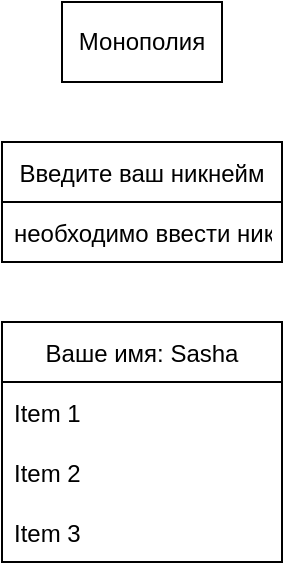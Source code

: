<mxfile version="17.0.0" type="github">
  <diagram id="gi2PWueEunSvlDFEgri1" name="Page-1">
    <mxGraphModel dx="618" dy="412" grid="1" gridSize="10" guides="1" tooltips="1" connect="1" arrows="1" fold="1" page="1" pageScale="1" pageWidth="827" pageHeight="1169" math="0" shadow="0">
      <root>
        <mxCell id="0" />
        <mxCell id="1" parent="0" />
        <mxCell id="-P1SHIWkJJUSguH3bo06-1" value="Монополия" style="rounded=0;whiteSpace=wrap;html=1;" vertex="1" parent="1">
          <mxGeometry x="320" y="40" width="80" height="40" as="geometry" />
        </mxCell>
        <mxCell id="-P1SHIWkJJUSguH3bo06-13" value="Введите ваш никнейм" style="swimlane;fontStyle=0;childLayout=stackLayout;horizontal=1;startSize=30;horizontalStack=0;resizeParent=1;resizeParentMax=0;resizeLast=0;collapsible=1;marginBottom=0;" vertex="1" parent="1">
          <mxGeometry x="290" y="110" width="140" height="60" as="geometry" />
        </mxCell>
        <mxCell id="-P1SHIWkJJUSguH3bo06-14" value="необходимо ввести никнейм" style="text;strokeColor=none;fillColor=none;align=left;verticalAlign=middle;spacingLeft=4;spacingRight=4;overflow=hidden;points=[[0,0.5],[1,0.5]];portConstraint=eastwest;rotatable=0;" vertex="1" parent="-P1SHIWkJJUSguH3bo06-13">
          <mxGeometry y="30" width="140" height="30" as="geometry" />
        </mxCell>
        <mxCell id="-P1SHIWkJJUSguH3bo06-17" value="Ваше имя: Sasha" style="swimlane;fontStyle=0;childLayout=stackLayout;horizontal=1;startSize=30;horizontalStack=0;resizeParent=1;resizeParentMax=0;resizeLast=0;collapsible=1;marginBottom=0;" vertex="1" parent="1">
          <mxGeometry x="290" y="200" width="140" height="120" as="geometry" />
        </mxCell>
        <mxCell id="-P1SHIWkJJUSguH3bo06-18" value="Item 1" style="text;strokeColor=none;fillColor=none;align=left;verticalAlign=middle;spacingLeft=4;spacingRight=4;overflow=hidden;points=[[0,0.5],[1,0.5]];portConstraint=eastwest;rotatable=0;" vertex="1" parent="-P1SHIWkJJUSguH3bo06-17">
          <mxGeometry y="30" width="140" height="30" as="geometry" />
        </mxCell>
        <mxCell id="-P1SHIWkJJUSguH3bo06-19" value="Item 2" style="text;strokeColor=none;fillColor=none;align=left;verticalAlign=middle;spacingLeft=4;spacingRight=4;overflow=hidden;points=[[0,0.5],[1,0.5]];portConstraint=eastwest;rotatable=0;" vertex="1" parent="-P1SHIWkJJUSguH3bo06-17">
          <mxGeometry y="60" width="140" height="30" as="geometry" />
        </mxCell>
        <mxCell id="-P1SHIWkJJUSguH3bo06-20" value="Item 3" style="text;strokeColor=none;fillColor=none;align=left;verticalAlign=middle;spacingLeft=4;spacingRight=4;overflow=hidden;points=[[0,0.5],[1,0.5]];portConstraint=eastwest;rotatable=0;" vertex="1" parent="-P1SHIWkJJUSguH3bo06-17">
          <mxGeometry y="90" width="140" height="30" as="geometry" />
        </mxCell>
      </root>
    </mxGraphModel>
  </diagram>
</mxfile>
